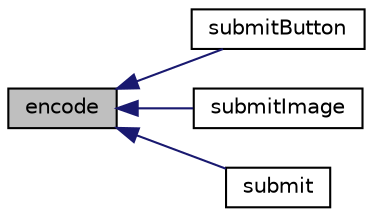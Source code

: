 digraph "encode"
{
  edge [fontname="Helvetica",fontsize="10",labelfontname="Helvetica",labelfontsize="10"];
  node [fontname="Helvetica",fontsize="10",shape=record];
  rankdir="LR";
  Node1 [label="encode",height=0.2,width=0.4,color="black", fillcolor="grey75", style="filled" fontcolor="black"];
  Node1 -> Node2 [dir="back",color="midnightblue",fontsize="10",style="solid",fontname="Helvetica"];
  Node2 [label="submitButton",height=0.2,width=0.4,color="black", fillcolor="white", style="filled",URL="$class_simple_form.html#a68ddcf2fbb360e894064da2ba4b5b25f"];
  Node1 -> Node3 [dir="back",color="midnightblue",fontsize="10",style="solid",fontname="Helvetica"];
  Node3 [label="submitImage",height=0.2,width=0.4,color="black", fillcolor="white", style="filled",URL="$class_simple_form.html#a712d2bf1cf19de3e757ec972dff3d116"];
  Node1 -> Node4 [dir="back",color="midnightblue",fontsize="10",style="solid",fontname="Helvetica"];
  Node4 [label="submit",height=0.2,width=0.4,color="black", fillcolor="white", style="filled",URL="$class_simple_form.html#a18117bc574b2fd70d2b6a56150cac8e6"];
}
